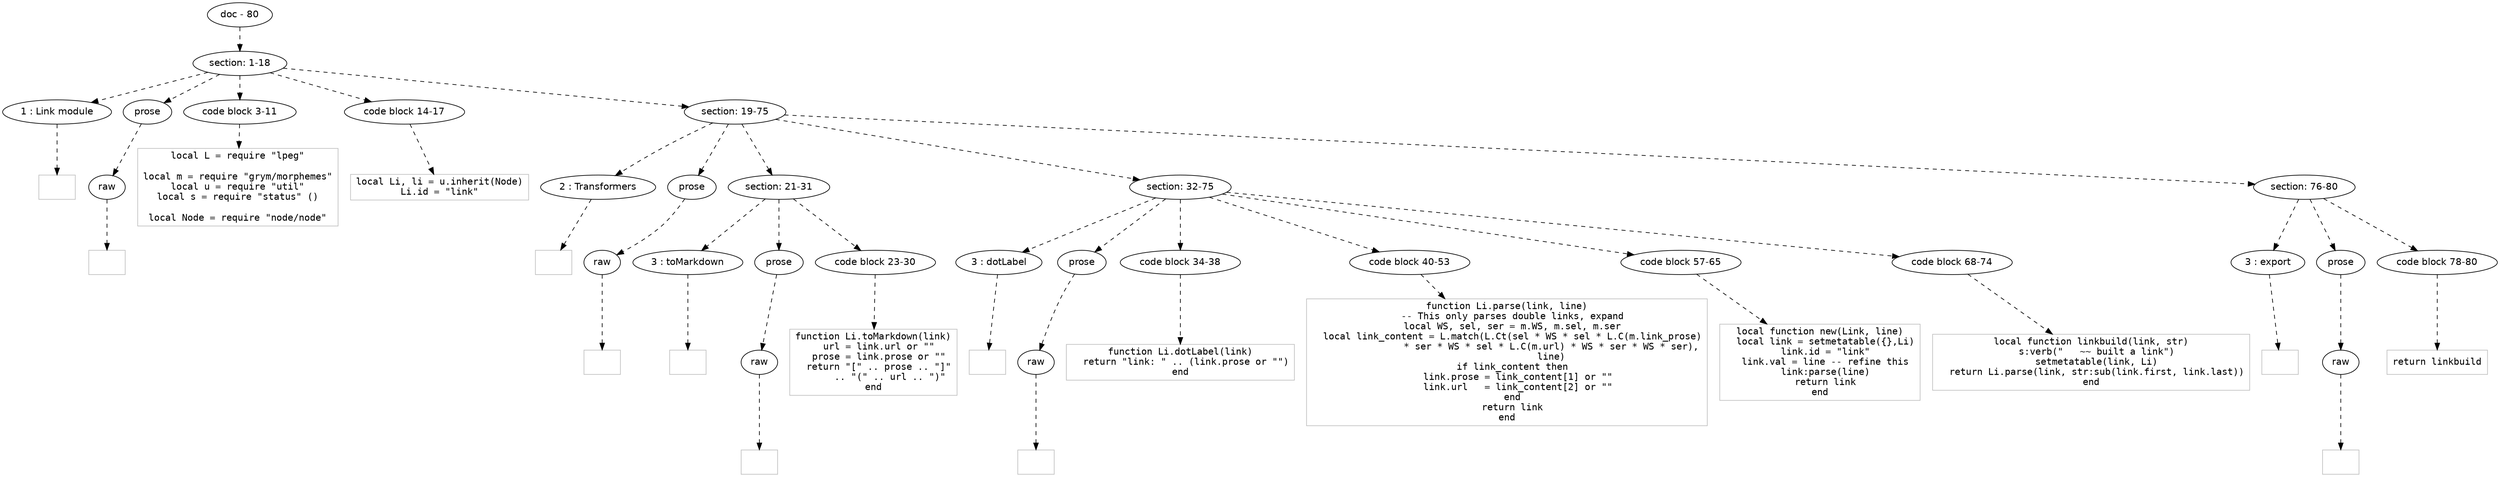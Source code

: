 digraph hierarchy {

node [fontname=Helvetica]
edge [style=dashed]

doc_0 [label="doc - 80"]


doc_0 -> { section_1}
{rank=same; section_1}

section_1 [label="section: 1-18"]


section_1 -> { header_2 prose_3 codeblock_4 codeblock_5 section_6}
{rank=same; header_2 prose_3 codeblock_4 codeblock_5 section_6}

header_2 [label="1 : Link module"]

prose_3 [label="prose"]

codeblock_4 [label="code block 3-11"]

codeblock_5 [label="code block 14-17"]

section_6 [label="section: 19-75"]


header_2 -> leaf_7
leaf_7  [color=Gray,shape=rectangle,fontname=Inconsolata,label=""]
prose_3 -> { raw_8}
{rank=same; raw_8}

raw_8 [label="raw"]


raw_8 -> leaf_9
leaf_9  [color=Gray,shape=rectangle,fontname=Inconsolata,label="
"]
codeblock_4 -> leaf_10
leaf_10  [color=Gray,shape=rectangle,fontname=Inconsolata,label="local L = require \"lpeg\"

local m = require \"grym/morphemes\"
local u = require \"util\"
local s = require \"status\" ()

local Node = require \"node/node\""]
codeblock_5 -> leaf_11
leaf_11  [color=Gray,shape=rectangle,fontname=Inconsolata,label="local Li, li = u.inherit(Node)
Li.id = \"link\""]
section_6 -> { header_12 prose_13 section_14 section_15 section_16}
{rank=same; header_12 prose_13 section_14 section_15 section_16}

header_12 [label="2 : Transformers"]

prose_13 [label="prose"]

section_14 [label="section: 21-31"]

section_15 [label="section: 32-75"]

section_16 [label="section: 76-80"]


header_12 -> leaf_17
leaf_17  [color=Gray,shape=rectangle,fontname=Inconsolata,label=""]
prose_13 -> { raw_18}
{rank=same; raw_18}

raw_18 [label="raw"]


raw_18 -> leaf_19
leaf_19  [color=Gray,shape=rectangle,fontname=Inconsolata,label="
"]
section_14 -> { header_20 prose_21 codeblock_22}
{rank=same; header_20 prose_21 codeblock_22}

header_20 [label="3 : toMarkdown"]

prose_21 [label="prose"]

codeblock_22 [label="code block 23-30"]


header_20 -> leaf_23
leaf_23  [color=Gray,shape=rectangle,fontname=Inconsolata,label=""]
prose_21 -> { raw_24}
{rank=same; raw_24}

raw_24 [label="raw"]


raw_24 -> leaf_25
leaf_25  [color=Gray,shape=rectangle,fontname=Inconsolata,label="
"]
codeblock_22 -> leaf_26
leaf_26  [color=Gray,shape=rectangle,fontname=Inconsolata,label="function Li.toMarkdown(link)
  url = link.url or \"\"
  prose = link.prose or \"\"
  return \"[\" .. prose .. \"]\"
      .. \"(\" .. url .. \")\"
end"]
section_15 -> { header_27 prose_28 codeblock_29 codeblock_30 codeblock_31 codeblock_32}
{rank=same; header_27 prose_28 codeblock_29 codeblock_30 codeblock_31 codeblock_32}

header_27 [label="3 : dotLabel"]

prose_28 [label="prose"]

codeblock_29 [label="code block 34-38"]

codeblock_30 [label="code block 40-53"]

codeblock_31 [label="code block 57-65"]

codeblock_32 [label="code block 68-74"]


header_27 -> leaf_33
leaf_33  [color=Gray,shape=rectangle,fontname=Inconsolata,label=""]
prose_28 -> { raw_34}
{rank=same; raw_34}

raw_34 [label="raw"]


raw_34 -> leaf_35
leaf_35  [color=Gray,shape=rectangle,fontname=Inconsolata,label="
"]
codeblock_29 -> leaf_36
leaf_36  [color=Gray,shape=rectangle,fontname=Inconsolata,label="function Li.dotLabel(link)
  return \"link: \" .. (link.prose or \"\")
end"]
codeblock_30 -> leaf_37
leaf_37  [color=Gray,shape=rectangle,fontname=Inconsolata,label="function Li.parse(link, line)
  -- This only parses double links, expand
  local WS, sel, ser = m.WS, m.sel, m.ser
  local link_content = L.match(L.Ct(sel * WS * sel * L.C(m.link_prose)
                * ser * WS * sel * L.C(m.url) * WS * ser * WS * ser),
                line)
  if link_content then
    link.prose = link_content[1] or \"\"
    link.url   = link_content[2] or \"\"
  end
  return link
end"]
codeblock_31 -> leaf_38
leaf_38  [color=Gray,shape=rectangle,fontname=Inconsolata,label="local function new(Link, line)
  local link = setmetatable({},Li)
  link.id = \"link\"
  link.val = line -- refine this
  link:parse(line)
  return link
end"]
codeblock_32 -> leaf_39
leaf_39  [color=Gray,shape=rectangle,fontname=Inconsolata,label="local function linkbuild(link, str)
  s:verb(\"   ~~ built a link\")
  setmetatable(link, Li)
  return Li.parse(link, str:sub(link.first, link.last))
end"]
section_16 -> { header_40 prose_41 codeblock_42}
{rank=same; header_40 prose_41 codeblock_42}

header_40 [label="3 : export"]

prose_41 [label="prose"]

codeblock_42 [label="code block 78-80"]


header_40 -> leaf_43
leaf_43  [color=Gray,shape=rectangle,fontname=Inconsolata,label=""]
prose_41 -> { raw_44}
{rank=same; raw_44}

raw_44 [label="raw"]


raw_44 -> leaf_45
leaf_45  [color=Gray,shape=rectangle,fontname=Inconsolata,label="
"]
codeblock_42 -> leaf_46
leaf_46  [color=Gray,shape=rectangle,fontname=Inconsolata,label="return linkbuild"]

}
